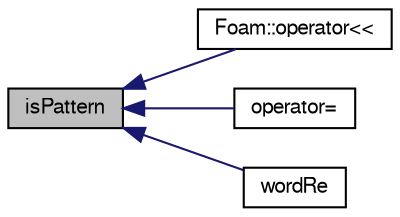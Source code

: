 digraph "isPattern"
{
  bgcolor="transparent";
  edge [fontname="FreeSans",fontsize="10",labelfontname="FreeSans",labelfontsize="10"];
  node [fontname="FreeSans",fontsize="10",shape=record];
  rankdir="LR";
  Node37 [label="isPattern",height=0.2,width=0.4,color="black", fillcolor="grey75", style="filled", fontcolor="black"];
  Node37 -> Node38 [dir="back",color="midnightblue",fontsize="10",style="solid",fontname="FreeSans"];
  Node38 [label="Foam::operator\<\<",height=0.2,width=0.4,color="black",URL="$a21124.html#aa6ea262bace7be173157d71554bc0ef3"];
  Node37 -> Node39 [dir="back",color="midnightblue",fontsize="10",style="solid",fontname="FreeSans"];
  Node39 [label="operator=",height=0.2,width=0.4,color="black",URL="$a28262.html#a395cc696a27ba5686e78fb76ff0e1ad9",tooltip="Assign copy. "];
  Node37 -> Node40 [dir="back",color="midnightblue",fontsize="10",style="solid",fontname="FreeSans"];
  Node40 [label="wordRe",height=0.2,width=0.4,color="black",URL="$a28262.html#a3974b6185c34f92afc76e88412829cda",tooltip="Construct as copy. "];
}
